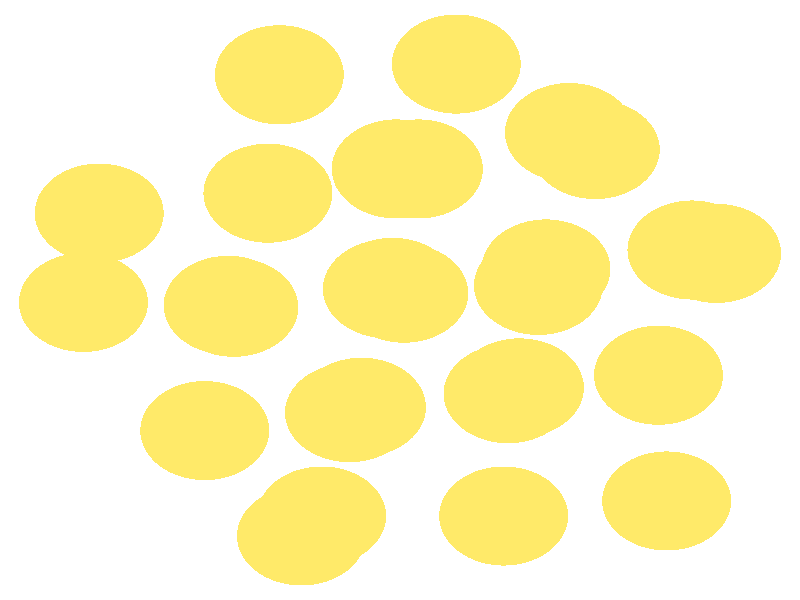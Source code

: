 #include "colors.inc"
#include "finish.inc"

global_settings {assumed_gamma 1 max_trace_level 6}
background {color White}
camera {orthographic
  right -12.66*x up 12.36*y
  direction 1.00*z
  location <0,0,50.00> look_at <0,0,0>}
light_source {<  2.00,   3.00,  40.00> color White
  area_light <0.70, 0, 0>, <0, 0.70, 0>, 3, 3
  adaptive 1 jitter}

#declare simple = finish {phong 0.7}
#declare pale = finish {ambient .5 diffuse .85 roughness .001 specular 0.200 }
#declare intermediate = finish {ambient 0.3 diffuse 0.6 specular 0.10 roughness 0.04 }
#declare vmd = finish {ambient .0 diffuse .65 phong 0.1 phong_size 40. specular 0.500 }
#declare jmol = finish {ambient .2 diffuse .6 specular 1 roughness .001 metallic}
#declare ase2 = finish {ambient 0.05 brilliance 3 diffuse 0.6 metallic specular 0.70 roughness 0.04 reflection 0.15}
#declare ase3 = finish {ambient .15 brilliance 2 diffuse .6 metallic specular 1. roughness .001 reflection .0}
#declare glass = finish {ambient .05 diffuse .3 specular 1. roughness .001}
#declare Rcell = 0.050;
#declare Rbond = 0.100;

#macro atom(LOC, R, COL, FIN)
  sphere{LOC, R texture{pigment{COL} finish{FIN}}}
#end
#macro constrain(LOC, R, COL, FIN)
union{torus{R, Rcell rotate 45*z texture{pigment{COL} finish{FIN}}}
      torus{R, Rcell rotate -45*z texture{pigment{COL} finish{FIN}}}
      translate LOC}
#end

atom(< -4.76,   1.79,  -1.61>, 1.02, rgb <1.00, 0.82, 0.14>, ase3) // #0 
atom(< -1.91,   4.64,  -1.34>, 1.02, rgb <1.00, 0.82, 0.14>, ase3) // #1 
atom(< -1.56,  -4.86,  -0.13>, 1.02, rgb <1.00, 0.82, 0.14>, ase3) // #2 
atom(<  1.89,  -1.81,  -0.03>, 1.02, rgb <1.00, 0.82, 0.14>, ase3) // #3 
atom(<  4.62,   1.03,  -0.28>, 1.02, rgb <1.00, 0.82, 0.14>, ase3) // #4 
atom(< -2.63,  -0.15,  -1.37>, 1.02, rgb <1.00, 0.82, 0.14>, ase3) // #5 
atom(< -0.61,  -2.21,  -1.41>, 1.02, rgb <1.00, 0.82, 0.14>, ase3) // #6 
atom(< -3.09,  -2.69,  -2.62>, 1.02, rgb <1.00, 0.82, 0.14>, ase3) // #7 
atom(< -0.12,   0.26,   0.00>, 1.02, rgb <1.00, 0.82, 0.14>, ase3) // #8 
atom(<  0.29,   2.70,  -1.48>, 1.02, rgb <1.00, 0.82, 0.14>, ase3) // #9 
atom(<  2.31,   0.64,  -1.51>, 1.02, rgb <1.00, 0.82, 0.14>, ase3) // #10 
atom(< -0.20,   0.23,  -2.88>, 1.02, rgb <1.00, 0.82, 0.14>, ase3) // #11 
atom(<  2.68,   3.45,  -0.10>, 1.02, rgb <1.00, 0.82, 0.14>, ase3) // #12 
atom(<  3.09,   3.10,  -2.98>, 1.02, rgb <1.00, 0.82, 0.14>, ase3) // #13 
atom(< -5.01,  -0.05,  -2.64>, 1.02, rgb <1.00, 0.82, 0.14>, ase3) // #14 
atom(< -2.72,  -0.11,  -4.04>, 1.02, rgb <1.00, 0.82, 0.14>, ase3) // #15 
atom(< -2.09,   2.20,  -2.56>, 1.02, rgb <1.00, 0.82, 0.14>, ase3) // #16 
atom(< -0.06,   2.70,  -4.27>, 1.02, rgb <1.00, 0.82, 0.14>, ase3) // #17 
atom(<  0.89,   4.86,  -3.06>, 1.02, rgb <1.00, 0.82, 0.14>, ase3) // #18 
atom(<  1.64,  -4.45,  -1.39>, 1.02, rgb <1.00, 0.82, 0.14>, ase3) // #19 
atom(<  4.22,  -4.14,  -0.03>, 1.02, rgb <1.00, 0.82, 0.14>, ase3) // #20 
atom(<  4.09,  -1.55,  -1.68>, 1.02, rgb <1.00, 0.82, 0.14>, ase3) // #21 
atom(< -1.24,  -4.45,  -2.70>, 1.02, rgb <1.00, 0.82, 0.14>, ase3) // #22 
atom(< -0.80,  -2.32,  -4.37>, 1.02, rgb <1.00, 0.82, 0.14>, ase3) // #23 
atom(<  1.71,  -1.93,  -2.99>, 1.02, rgb <1.00, 0.82, 0.14>, ase3) // #24 
atom(<  2.19,   0.30,  -4.72>, 1.02, rgb <1.00, 0.82, 0.14>, ase3) // #25 
atom(<  5.01,   0.96,  -2.98>, 1.02, rgb <1.00, 0.82, 0.14>, ase3) // #26 
atom(<  0.06,   0.14,  -5.82>, 1.02, rgb <1.00, 0.82, 0.14>, ase3) // #27 
